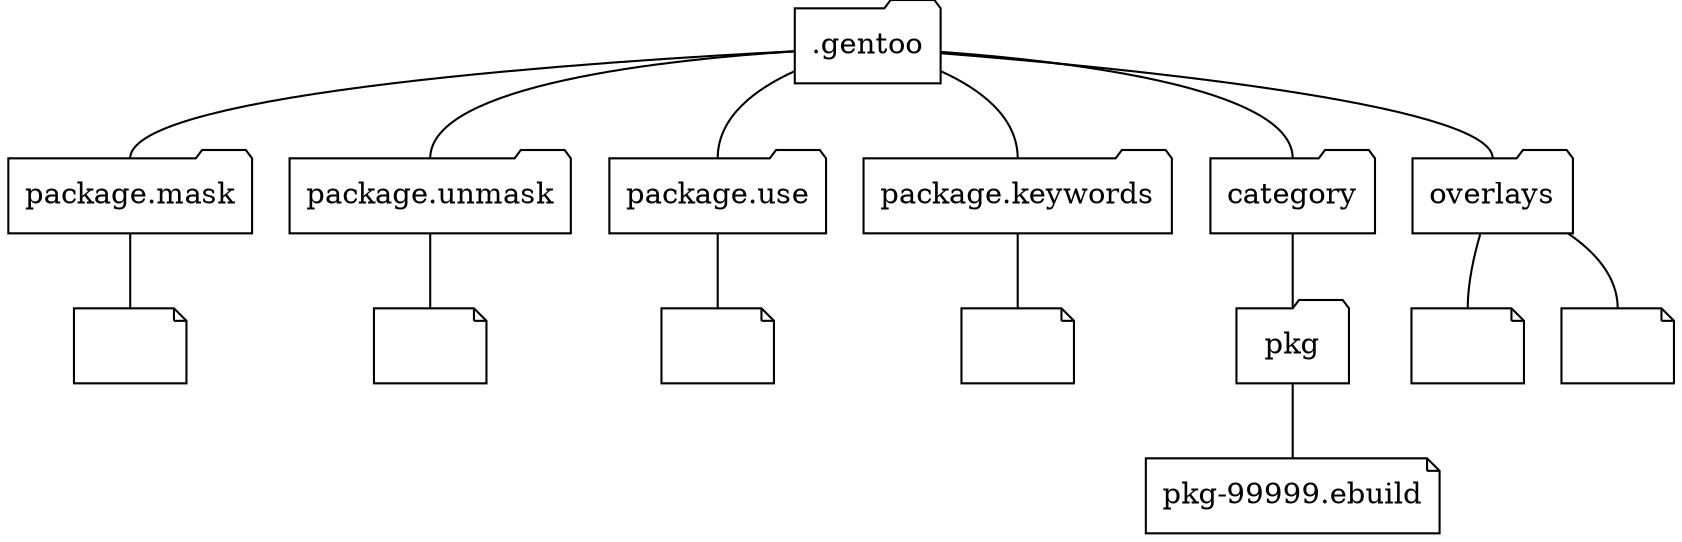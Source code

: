 graph{
	//splines=ortho; //Does not work with (compass-) ports
	
	node[shape="folder"];
	dotgentoo[label=".gentoo"];
	package_mask[label="package.mask"];
	package_unmask[label="package.unmask"];
	package_use[label="package.use"];
	package_keywords[label="package.keywords"];
	category;
	overlays;
	pkg;
	node[shape="note",label=""]
	file1;
	file2;
	file3;
	file4;
	file5;
	file6;
	ebuild[label="pkg-99999.ebuild"];
	dotgentoo -- overlays:n;
	overlays -- file5:n;
	overlays -- file6:n;
	dotgentoo -- package_mask:n;
	dotgentoo -- package_keywords:n;
	dotgentoo -- package_use:n;
	dotgentoo -- package_unmask:n;
	package_unmask -- file1;
	package_use -- file2;
	package_mask -- file3;
	package_keywords -- file4;
	dotgentoo -- category:n;
	category -- pkg -- ebuild;
	
}

